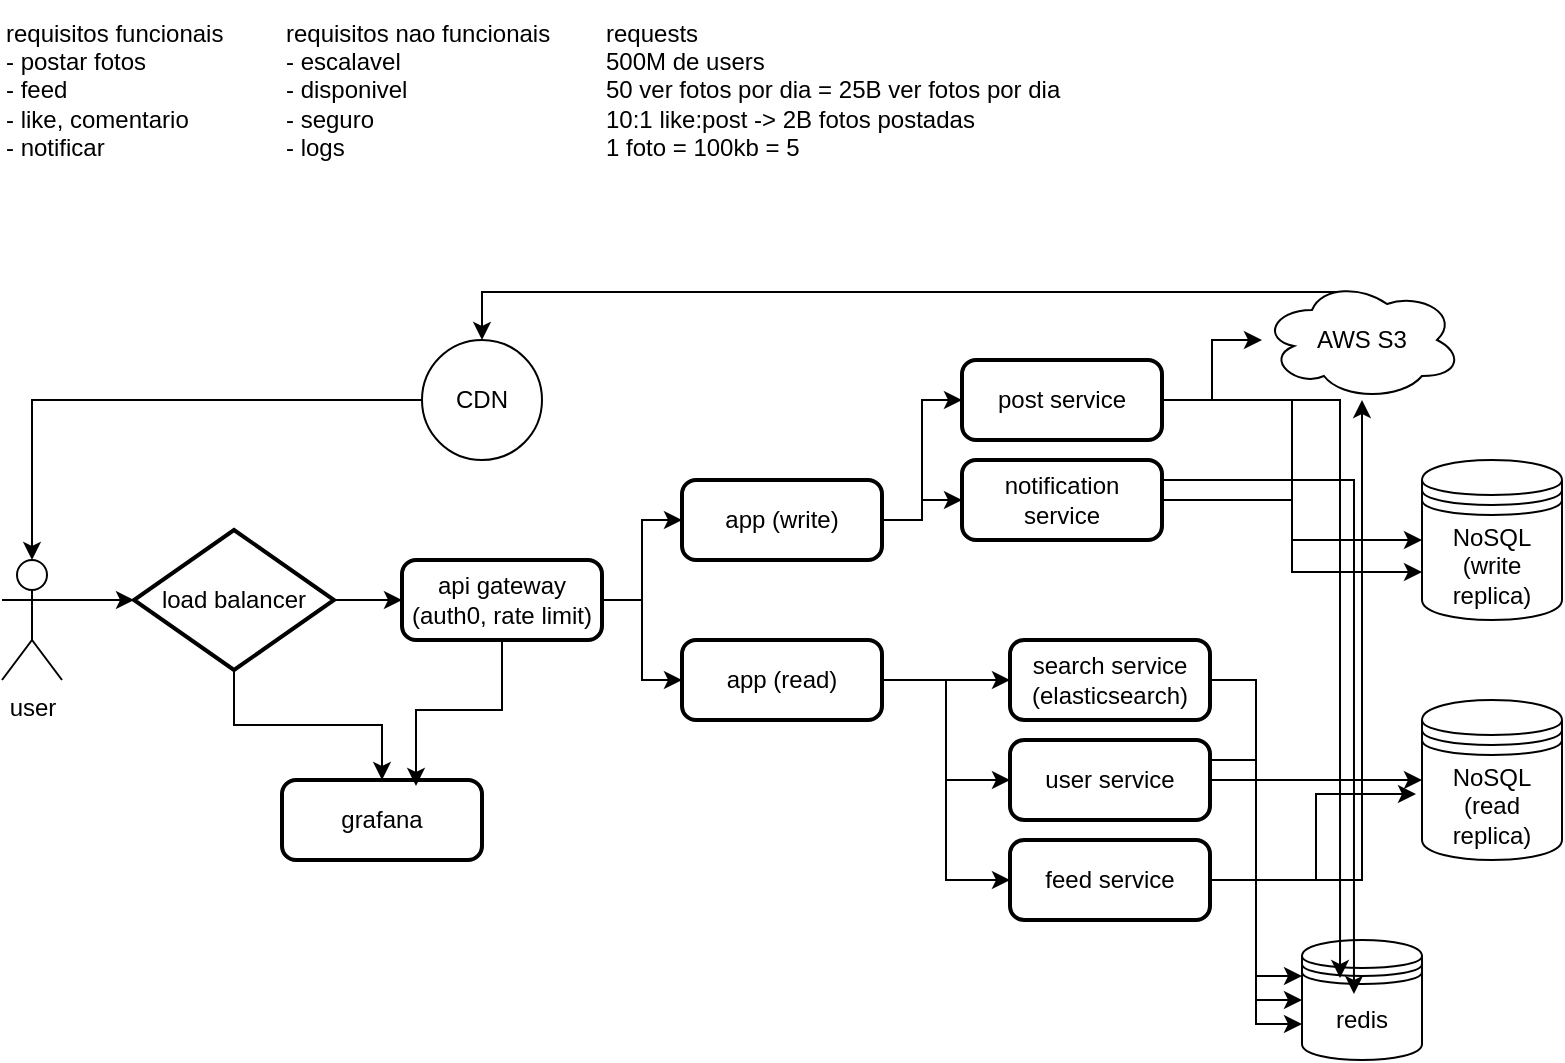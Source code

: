 <mxfile version="24.8.4">
  <diagram name="Página-1" id="rgXPZdrK9z_HuQL8LLKX">
    <mxGraphModel dx="954" dy="727" grid="1" gridSize="10" guides="1" tooltips="1" connect="1" arrows="1" fold="1" page="1" pageScale="1" pageWidth="827" pageHeight="1169" math="0" shadow="0">
      <root>
        <mxCell id="0" />
        <mxCell id="1" parent="0" />
        <mxCell id="KZDp0jfgipfefOgM_7Fg-1" value="requisitos funcionais&lt;div&gt;- postar fotos&lt;/div&gt;&lt;div&gt;- feed&lt;/div&gt;&lt;div&gt;- like, comentario&lt;/div&gt;&lt;div&gt;- notificar&lt;/div&gt;" style="text;html=1;align=left;verticalAlign=middle;resizable=0;points=[];autosize=1;strokeColor=none;fillColor=none;" vertex="1" parent="1">
          <mxGeometry x="30" y="20" width="130" height="90" as="geometry" />
        </mxCell>
        <mxCell id="KZDp0jfgipfefOgM_7Fg-2" value="requisitos nao funcionais&lt;div&gt;- escalavel&lt;/div&gt;&lt;div&gt;- disponivel&lt;/div&gt;&lt;div&gt;- seguro&lt;/div&gt;&lt;div&gt;- logs&lt;/div&gt;" style="text;html=1;align=left;verticalAlign=middle;resizable=0;points=[];autosize=1;strokeColor=none;fillColor=none;" vertex="1" parent="1">
          <mxGeometry x="170" y="20" width="160" height="90" as="geometry" />
        </mxCell>
        <mxCell id="KZDp0jfgipfefOgM_7Fg-3" value="requests&lt;div&gt;500M de users&lt;/div&gt;&lt;div&gt;50 ver fotos por dia = 25B ver fotos por dia&lt;/div&gt;&lt;div&gt;10:1 like:post -&amp;gt; 2B fotos postadas&lt;/div&gt;&lt;div&gt;1 foto = 100kb = 5&lt;/div&gt;" style="text;html=1;align=left;verticalAlign=middle;resizable=0;points=[];autosize=1;strokeColor=none;fillColor=none;" vertex="1" parent="1">
          <mxGeometry x="330" y="20" width="250" height="90" as="geometry" />
        </mxCell>
        <mxCell id="KZDp0jfgipfefOgM_7Fg-4" value="user" style="shape=umlActor;verticalLabelPosition=bottom;verticalAlign=top;html=1;" vertex="1" parent="1">
          <mxGeometry x="30" y="300" width="30" height="60" as="geometry" />
        </mxCell>
        <mxCell id="KZDp0jfgipfefOgM_7Fg-8" style="edgeStyle=orthogonalEdgeStyle;rounded=0;orthogonalLoop=1;jettySize=auto;html=1;exitX=1;exitY=0.5;exitDx=0;exitDy=0;exitPerimeter=0;entryX=0;entryY=0.5;entryDx=0;entryDy=0;" edge="1" parent="1" source="KZDp0jfgipfefOgM_7Fg-5" target="KZDp0jfgipfefOgM_7Fg-7">
          <mxGeometry relative="1" as="geometry" />
        </mxCell>
        <mxCell id="KZDp0jfgipfefOgM_7Fg-47" style="edgeStyle=orthogonalEdgeStyle;rounded=0;orthogonalLoop=1;jettySize=auto;html=1;exitX=0.5;exitY=1;exitDx=0;exitDy=0;exitPerimeter=0;" edge="1" parent="1" source="KZDp0jfgipfefOgM_7Fg-5" target="KZDp0jfgipfefOgM_7Fg-45">
          <mxGeometry relative="1" as="geometry" />
        </mxCell>
        <mxCell id="KZDp0jfgipfefOgM_7Fg-5" value="load balancer" style="strokeWidth=2;html=1;shape=mxgraph.flowchart.decision;whiteSpace=wrap;" vertex="1" parent="1">
          <mxGeometry x="96" y="285" width="100" height="70" as="geometry" />
        </mxCell>
        <mxCell id="KZDp0jfgipfefOgM_7Fg-6" style="edgeStyle=orthogonalEdgeStyle;rounded=0;orthogonalLoop=1;jettySize=auto;html=1;exitX=1;exitY=0.333;exitDx=0;exitDy=0;exitPerimeter=0;entryX=0;entryY=0.5;entryDx=0;entryDy=0;entryPerimeter=0;" edge="1" parent="1" source="KZDp0jfgipfefOgM_7Fg-4" target="KZDp0jfgipfefOgM_7Fg-5">
          <mxGeometry relative="1" as="geometry" />
        </mxCell>
        <mxCell id="KZDp0jfgipfefOgM_7Fg-11" style="edgeStyle=orthogonalEdgeStyle;rounded=0;orthogonalLoop=1;jettySize=auto;html=1;exitX=1;exitY=0.5;exitDx=0;exitDy=0;" edge="1" parent="1" source="KZDp0jfgipfefOgM_7Fg-7" target="KZDp0jfgipfefOgM_7Fg-9">
          <mxGeometry relative="1" as="geometry" />
        </mxCell>
        <mxCell id="KZDp0jfgipfefOgM_7Fg-12" style="edgeStyle=orthogonalEdgeStyle;rounded=0;orthogonalLoop=1;jettySize=auto;html=1;exitX=1;exitY=0.5;exitDx=0;exitDy=0;" edge="1" parent="1" source="KZDp0jfgipfefOgM_7Fg-7" target="KZDp0jfgipfefOgM_7Fg-10">
          <mxGeometry relative="1" as="geometry" />
        </mxCell>
        <mxCell id="KZDp0jfgipfefOgM_7Fg-7" value="api gateway&lt;br&gt;(auth0, rate limit)" style="rounded=1;whiteSpace=wrap;html=1;absoluteArcSize=1;arcSize=14;strokeWidth=2;" vertex="1" parent="1">
          <mxGeometry x="230" y="300" width="100" height="40" as="geometry" />
        </mxCell>
        <mxCell id="KZDp0jfgipfefOgM_7Fg-26" style="edgeStyle=orthogonalEdgeStyle;rounded=0;orthogonalLoop=1;jettySize=auto;html=1;exitX=1;exitY=0.5;exitDx=0;exitDy=0;entryX=0;entryY=0.5;entryDx=0;entryDy=0;" edge="1" parent="1" source="KZDp0jfgipfefOgM_7Fg-9" target="KZDp0jfgipfefOgM_7Fg-23">
          <mxGeometry relative="1" as="geometry" />
        </mxCell>
        <mxCell id="KZDp0jfgipfefOgM_7Fg-28" style="edgeStyle=orthogonalEdgeStyle;rounded=0;orthogonalLoop=1;jettySize=auto;html=1;exitX=1;exitY=0.5;exitDx=0;exitDy=0;" edge="1" parent="1" source="KZDp0jfgipfefOgM_7Fg-9" target="KZDp0jfgipfefOgM_7Fg-27">
          <mxGeometry relative="1" as="geometry" />
        </mxCell>
        <mxCell id="KZDp0jfgipfefOgM_7Fg-9" value="app (write)" style="rounded=1;whiteSpace=wrap;html=1;absoluteArcSize=1;arcSize=14;strokeWidth=2;" vertex="1" parent="1">
          <mxGeometry x="370" y="260" width="100" height="40" as="geometry" />
        </mxCell>
        <mxCell id="KZDp0jfgipfefOgM_7Fg-17" value="" style="edgeStyle=orthogonalEdgeStyle;rounded=0;orthogonalLoop=1;jettySize=auto;html=1;" edge="1" parent="1" source="KZDp0jfgipfefOgM_7Fg-10" target="KZDp0jfgipfefOgM_7Fg-16">
          <mxGeometry relative="1" as="geometry" />
        </mxCell>
        <mxCell id="KZDp0jfgipfefOgM_7Fg-20" style="edgeStyle=orthogonalEdgeStyle;rounded=0;orthogonalLoop=1;jettySize=auto;html=1;exitX=1;exitY=0.5;exitDx=0;exitDy=0;entryX=0;entryY=0.5;entryDx=0;entryDy=0;" edge="1" parent="1" source="KZDp0jfgipfefOgM_7Fg-10" target="KZDp0jfgipfefOgM_7Fg-18">
          <mxGeometry relative="1" as="geometry" />
        </mxCell>
        <mxCell id="KZDp0jfgipfefOgM_7Fg-21" style="edgeStyle=orthogonalEdgeStyle;rounded=0;orthogonalLoop=1;jettySize=auto;html=1;exitX=1;exitY=0.5;exitDx=0;exitDy=0;entryX=0;entryY=0.5;entryDx=0;entryDy=0;" edge="1" parent="1" source="KZDp0jfgipfefOgM_7Fg-10" target="KZDp0jfgipfefOgM_7Fg-19">
          <mxGeometry relative="1" as="geometry" />
        </mxCell>
        <mxCell id="KZDp0jfgipfefOgM_7Fg-10" value="app (read)" style="rounded=1;whiteSpace=wrap;html=1;absoluteArcSize=1;arcSize=14;strokeWidth=2;" vertex="1" parent="1">
          <mxGeometry x="370" y="340" width="100" height="40" as="geometry" />
        </mxCell>
        <mxCell id="KZDp0jfgipfefOgM_7Fg-31" style="edgeStyle=orthogonalEdgeStyle;rounded=0;orthogonalLoop=1;jettySize=auto;html=1;exitX=0.4;exitY=0.1;exitDx=0;exitDy=0;exitPerimeter=0;entryX=0.5;entryY=0;entryDx=0;entryDy=0;" edge="1" parent="1" source="KZDp0jfgipfefOgM_7Fg-13" target="KZDp0jfgipfefOgM_7Fg-29">
          <mxGeometry relative="1" as="geometry" />
        </mxCell>
        <mxCell id="KZDp0jfgipfefOgM_7Fg-13" value="AWS S3" style="ellipse;shape=cloud;whiteSpace=wrap;html=1;" vertex="1" parent="1">
          <mxGeometry x="660" y="160" width="100" height="60" as="geometry" />
        </mxCell>
        <mxCell id="KZDp0jfgipfefOgM_7Fg-42" style="edgeStyle=orthogonalEdgeStyle;rounded=0;orthogonalLoop=1;jettySize=auto;html=1;exitX=1;exitY=0.5;exitDx=0;exitDy=0;entryX=0;entryY=0.5;entryDx=0;entryDy=0;" edge="1" parent="1" source="KZDp0jfgipfefOgM_7Fg-16" target="KZDp0jfgipfefOgM_7Fg-39">
          <mxGeometry relative="1" as="geometry" />
        </mxCell>
        <mxCell id="KZDp0jfgipfefOgM_7Fg-16" value="search service&lt;br&gt;(elasticsearch)" style="rounded=1;whiteSpace=wrap;html=1;absoluteArcSize=1;arcSize=14;strokeWidth=2;" vertex="1" parent="1">
          <mxGeometry x="534" y="340" width="100" height="40" as="geometry" />
        </mxCell>
        <mxCell id="KZDp0jfgipfefOgM_7Fg-37" style="edgeStyle=orthogonalEdgeStyle;rounded=0;orthogonalLoop=1;jettySize=auto;html=1;exitX=1;exitY=0.5;exitDx=0;exitDy=0;entryX=0;entryY=0.5;entryDx=0;entryDy=0;" edge="1" parent="1" source="KZDp0jfgipfefOgM_7Fg-18" target="KZDp0jfgipfefOgM_7Fg-34">
          <mxGeometry relative="1" as="geometry" />
        </mxCell>
        <mxCell id="KZDp0jfgipfefOgM_7Fg-43" style="edgeStyle=orthogonalEdgeStyle;rounded=0;orthogonalLoop=1;jettySize=auto;html=1;exitX=1;exitY=0.25;exitDx=0;exitDy=0;entryX=0;entryY=0.3;entryDx=0;entryDy=0;" edge="1" parent="1" source="KZDp0jfgipfefOgM_7Fg-18" target="KZDp0jfgipfefOgM_7Fg-39">
          <mxGeometry relative="1" as="geometry" />
        </mxCell>
        <mxCell id="KZDp0jfgipfefOgM_7Fg-18" value="user service" style="rounded=1;whiteSpace=wrap;html=1;absoluteArcSize=1;arcSize=14;strokeWidth=2;" vertex="1" parent="1">
          <mxGeometry x="534" y="390" width="100" height="40" as="geometry" />
        </mxCell>
        <mxCell id="KZDp0jfgipfefOgM_7Fg-22" style="edgeStyle=orthogonalEdgeStyle;rounded=0;orthogonalLoop=1;jettySize=auto;html=1;exitX=1;exitY=0.5;exitDx=0;exitDy=0;" edge="1" parent="1" source="KZDp0jfgipfefOgM_7Fg-19" target="KZDp0jfgipfefOgM_7Fg-13">
          <mxGeometry relative="1" as="geometry" />
        </mxCell>
        <mxCell id="KZDp0jfgipfefOgM_7Fg-44" style="edgeStyle=orthogonalEdgeStyle;rounded=0;orthogonalLoop=1;jettySize=auto;html=1;exitX=1;exitY=0.5;exitDx=0;exitDy=0;entryX=0;entryY=0.7;entryDx=0;entryDy=0;" edge="1" parent="1" source="KZDp0jfgipfefOgM_7Fg-19" target="KZDp0jfgipfefOgM_7Fg-39">
          <mxGeometry relative="1" as="geometry" />
        </mxCell>
        <mxCell id="KZDp0jfgipfefOgM_7Fg-19" value="feed service" style="rounded=1;whiteSpace=wrap;html=1;absoluteArcSize=1;arcSize=14;strokeWidth=2;" vertex="1" parent="1">
          <mxGeometry x="534" y="440" width="100" height="40" as="geometry" />
        </mxCell>
        <mxCell id="KZDp0jfgipfefOgM_7Fg-25" style="edgeStyle=orthogonalEdgeStyle;rounded=0;orthogonalLoop=1;jettySize=auto;html=1;exitX=1;exitY=0.5;exitDx=0;exitDy=0;" edge="1" parent="1" source="KZDp0jfgipfefOgM_7Fg-23" target="KZDp0jfgipfefOgM_7Fg-13">
          <mxGeometry relative="1" as="geometry" />
        </mxCell>
        <mxCell id="KZDp0jfgipfefOgM_7Fg-35" style="edgeStyle=orthogonalEdgeStyle;rounded=0;orthogonalLoop=1;jettySize=auto;html=1;exitX=1;exitY=0.5;exitDx=0;exitDy=0;entryX=0;entryY=0.5;entryDx=0;entryDy=0;" edge="1" parent="1" source="KZDp0jfgipfefOgM_7Fg-23" target="KZDp0jfgipfefOgM_7Fg-33">
          <mxGeometry relative="1" as="geometry" />
        </mxCell>
        <mxCell id="KZDp0jfgipfefOgM_7Fg-23" value="post service" style="rounded=1;whiteSpace=wrap;html=1;absoluteArcSize=1;arcSize=14;strokeWidth=2;" vertex="1" parent="1">
          <mxGeometry x="510" y="200" width="100" height="40" as="geometry" />
        </mxCell>
        <mxCell id="KZDp0jfgipfefOgM_7Fg-36" style="edgeStyle=orthogonalEdgeStyle;rounded=0;orthogonalLoop=1;jettySize=auto;html=1;exitX=1;exitY=0.5;exitDx=0;exitDy=0;entryX=0;entryY=0.7;entryDx=0;entryDy=0;" edge="1" parent="1" source="KZDp0jfgipfefOgM_7Fg-27" target="KZDp0jfgipfefOgM_7Fg-33">
          <mxGeometry relative="1" as="geometry" />
        </mxCell>
        <mxCell id="KZDp0jfgipfefOgM_7Fg-27" value="notification service" style="rounded=1;whiteSpace=wrap;html=1;absoluteArcSize=1;arcSize=14;strokeWidth=2;" vertex="1" parent="1">
          <mxGeometry x="510" y="250" width="100" height="40" as="geometry" />
        </mxCell>
        <mxCell id="KZDp0jfgipfefOgM_7Fg-29" value="CDN" style="ellipse;whiteSpace=wrap;html=1;aspect=fixed;" vertex="1" parent="1">
          <mxGeometry x="240" y="190" width="60" height="60" as="geometry" />
        </mxCell>
        <mxCell id="KZDp0jfgipfefOgM_7Fg-32" style="edgeStyle=orthogonalEdgeStyle;rounded=0;orthogonalLoop=1;jettySize=auto;html=1;exitX=0;exitY=0.5;exitDx=0;exitDy=0;entryX=0.5;entryY=0;entryDx=0;entryDy=0;entryPerimeter=0;" edge="1" parent="1" source="KZDp0jfgipfefOgM_7Fg-29" target="KZDp0jfgipfefOgM_7Fg-4">
          <mxGeometry relative="1" as="geometry" />
        </mxCell>
        <mxCell id="KZDp0jfgipfefOgM_7Fg-33" value="NoSQL (write replica)" style="shape=datastore;whiteSpace=wrap;html=1;" vertex="1" parent="1">
          <mxGeometry x="740" y="250" width="70" height="80" as="geometry" />
        </mxCell>
        <mxCell id="KZDp0jfgipfefOgM_7Fg-34" value="NoSQL (read replica)" style="shape=datastore;whiteSpace=wrap;html=1;" vertex="1" parent="1">
          <mxGeometry x="740" y="370" width="70" height="80" as="geometry" />
        </mxCell>
        <mxCell id="KZDp0jfgipfefOgM_7Fg-38" style="edgeStyle=orthogonalEdgeStyle;rounded=0;orthogonalLoop=1;jettySize=auto;html=1;exitX=1;exitY=0.5;exitDx=0;exitDy=0;entryX=-0.043;entryY=0.588;entryDx=0;entryDy=0;entryPerimeter=0;" edge="1" parent="1" source="KZDp0jfgipfefOgM_7Fg-19" target="KZDp0jfgipfefOgM_7Fg-34">
          <mxGeometry relative="1" as="geometry" />
        </mxCell>
        <mxCell id="KZDp0jfgipfefOgM_7Fg-39" value="redis" style="shape=datastore;whiteSpace=wrap;html=1;" vertex="1" parent="1">
          <mxGeometry x="680" y="490" width="60" height="60" as="geometry" />
        </mxCell>
        <mxCell id="KZDp0jfgipfefOgM_7Fg-40" style="edgeStyle=orthogonalEdgeStyle;rounded=0;orthogonalLoop=1;jettySize=auto;html=1;exitX=1;exitY=0.5;exitDx=0;exitDy=0;entryX=0.317;entryY=0.317;entryDx=0;entryDy=0;entryPerimeter=0;" edge="1" parent="1" source="KZDp0jfgipfefOgM_7Fg-23" target="KZDp0jfgipfefOgM_7Fg-39">
          <mxGeometry relative="1" as="geometry" />
        </mxCell>
        <mxCell id="KZDp0jfgipfefOgM_7Fg-41" style="edgeStyle=orthogonalEdgeStyle;rounded=0;orthogonalLoop=1;jettySize=auto;html=1;exitX=1;exitY=0.25;exitDx=0;exitDy=0;entryX=0.433;entryY=0.45;entryDx=0;entryDy=0;entryPerimeter=0;" edge="1" parent="1" source="KZDp0jfgipfefOgM_7Fg-27" target="KZDp0jfgipfefOgM_7Fg-39">
          <mxGeometry relative="1" as="geometry" />
        </mxCell>
        <mxCell id="KZDp0jfgipfefOgM_7Fg-45" value="grafana" style="rounded=1;whiteSpace=wrap;html=1;absoluteArcSize=1;arcSize=14;strokeWidth=2;" vertex="1" parent="1">
          <mxGeometry x="170" y="410" width="100" height="40" as="geometry" />
        </mxCell>
        <mxCell id="KZDp0jfgipfefOgM_7Fg-46" style="edgeStyle=orthogonalEdgeStyle;rounded=0;orthogonalLoop=1;jettySize=auto;html=1;exitX=0.5;exitY=1;exitDx=0;exitDy=0;entryX=0.67;entryY=0.075;entryDx=0;entryDy=0;entryPerimeter=0;" edge="1" parent="1" source="KZDp0jfgipfefOgM_7Fg-7" target="KZDp0jfgipfefOgM_7Fg-45">
          <mxGeometry relative="1" as="geometry" />
        </mxCell>
      </root>
    </mxGraphModel>
  </diagram>
</mxfile>
